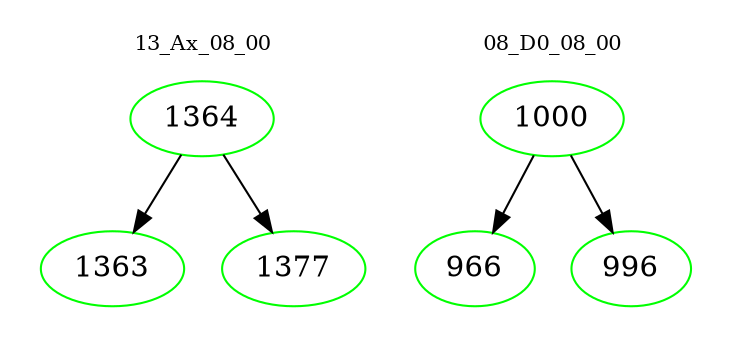 digraph{
subgraph cluster_0 {
color = white
label = "13_Ax_08_00";
fontsize=10;
T0_1364 [label="1364", color="green"]
T0_1364 -> T0_1363 [color="black"]
T0_1363 [label="1363", color="green"]
T0_1364 -> T0_1377 [color="black"]
T0_1377 [label="1377", color="green"]
}
subgraph cluster_1 {
color = white
label = "08_D0_08_00";
fontsize=10;
T1_1000 [label="1000", color="green"]
T1_1000 -> T1_966 [color="black"]
T1_966 [label="966", color="green"]
T1_1000 -> T1_996 [color="black"]
T1_996 [label="996", color="green"]
}
}
